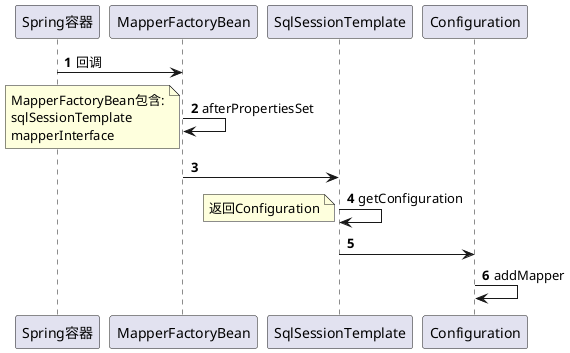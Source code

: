 @startuml
'https://plantuml.com/sequence-diagram
autonumber
Spring容器 -> MapperFactoryBean: 回调
MapperFactoryBean -> MapperFactoryBean: afterPropertiesSet
note left:MapperFactoryBean包含:\nsqlSessionTemplate\nmapperInterface
MapperFactoryBean-> SqlSessionTemplate:
SqlSessionTemplate-> SqlSessionTemplate: getConfiguration
note left: 返回Configuration
SqlSessionTemplate-> Configuration:
Configuration->Configuration: addMapper
@enduml